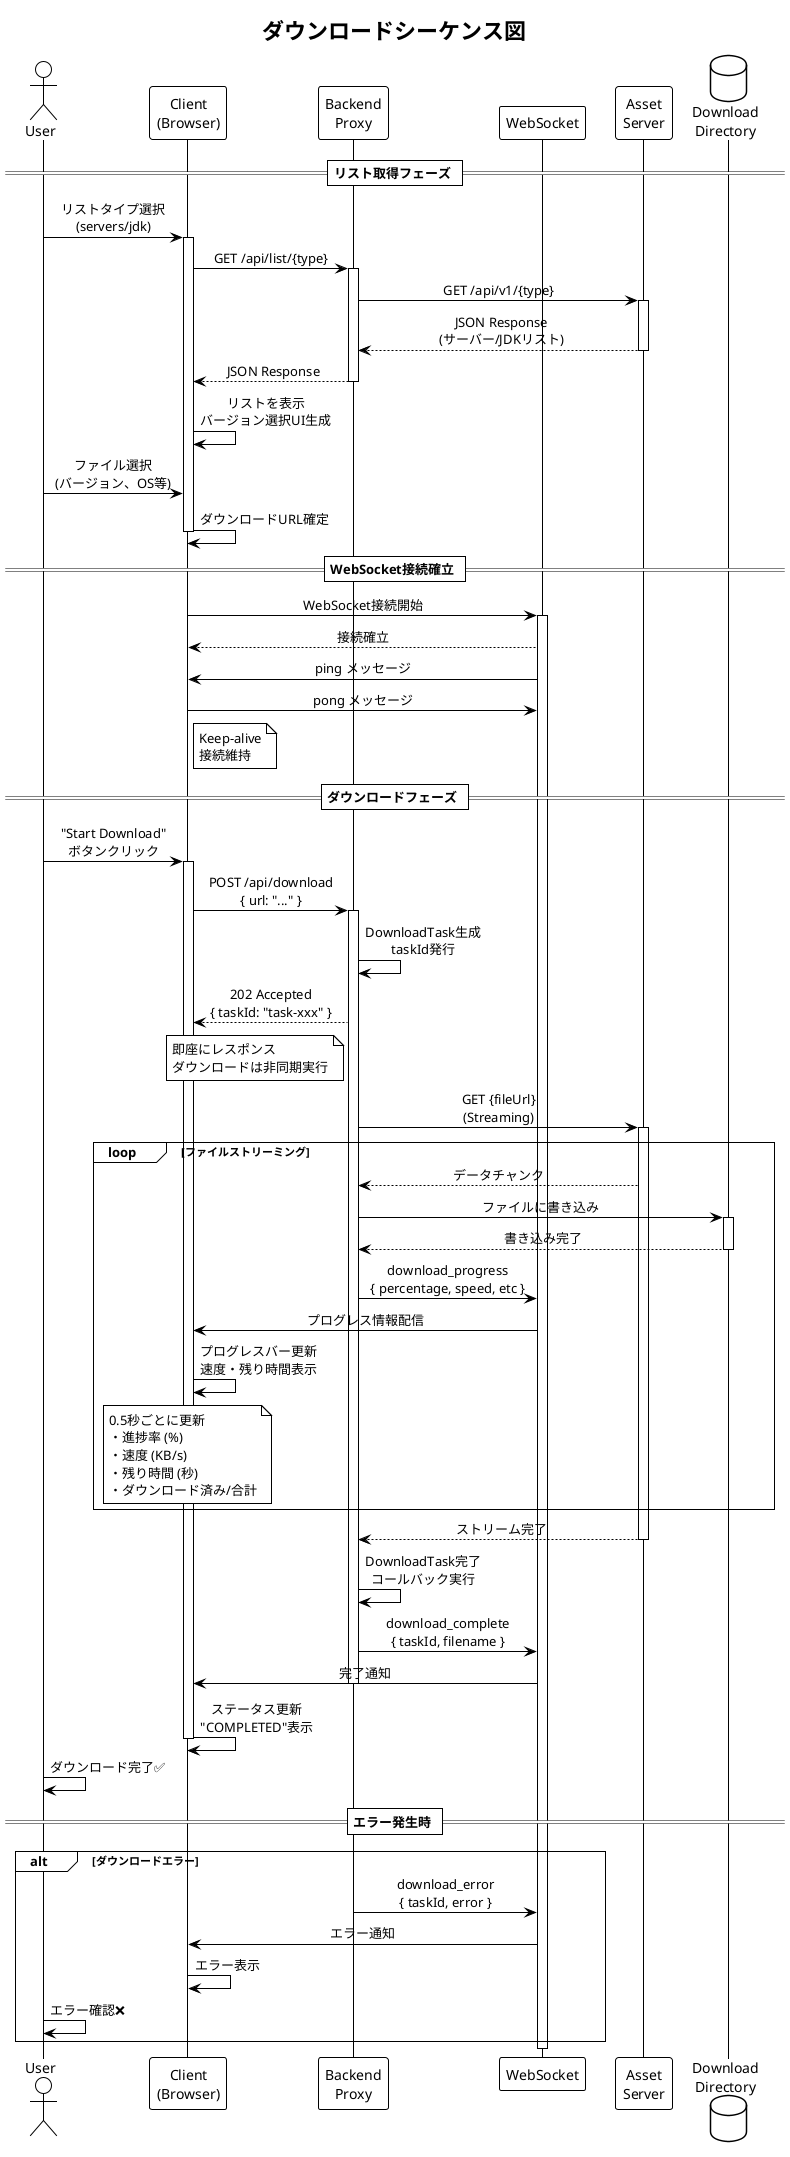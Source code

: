 @startuml Download Sequence Diagram
!theme plain
skinparam backgroundColor #FFFFFF
skinparam sequenceMessageAlign center
skinparam responseMessageBelowArrow true

title ダウンロードシーケンス図

actor User as user
participant "Client\n(Browser)" as client
participant "Backend\nProxy" as backend
participant "WebSocket" as ws
participant "Asset\nServer" as asset
database "Download\nDirectory" as storage

== リスト取得フェーズ ==

user -> client: リストタイプ選択\n(servers/jdk)
activate client

client -> backend: GET /api/list/{type}
activate backend

backend -> asset: GET /api/v1/{type}
activate asset

asset --> backend: JSON Response\n(サーバー/JDKリスト)
deactivate asset

backend --> client: JSON Response
deactivate backend

client -> client: リストを表示\nバージョン選択UI生成

user -> client: ファイル選択\n(バージョン、OS等)
client -> client: ダウンロードURL確定
deactivate client

== WebSocket接続確立 ==

client -> ws: WebSocket接続開始
activate ws
ws --> client: 接続確立
ws -> client: ping メッセージ
client -> ws: pong メッセージ
note right of client
  Keep-alive
  接続維持
end note

== ダウンロードフェーズ ==

user -> client: "Start Download"\nボタンクリック
activate client

client -> backend: POST /api/download\n{ url: "..." }
activate backend

backend -> backend: DownloadTask生成\ntaskId発行

backend --> client: 202 Accepted\n{ taskId: "task-xxx" }
note left of backend
  即座にレスポンス
  ダウンロードは非同期実行
end note

backend -> asset: GET {fileUrl}\n(Streaming)
activate asset

loop ファイルストリーミング
    asset --> backend: データチャンク
    backend -> storage: ファイルに書き込み
    activate storage
    storage --> backend: 書き込み完了
    deactivate storage
    
    backend -> ws: download_progress\n{ percentage, speed, etc }
    ws -> client: プログレス情報配信
    client -> client: プログレスバー更新\n速度・残り時間表示
    
    note over client
      0.5秒ごとに更新
      ・進捗率 (%)
      ・速度 (KB/s)
      ・残り時間 (秒)
      ・ダウンロード済み/合計
    end note
end

asset --> backend: ストリーム完了
deactivate asset

backend -> backend: DownloadTask完了\nコールバック実行

backend -> ws: download_complete\n{ taskId, filename }
ws -> client: 完了通知
deactivate backend

client -> client: ステータス更新\n"COMPLETED"表示
deactivate client

user -> user: ダウンロード完了✅

== エラー発生時 ==

alt ダウンロードエラー
    backend -> ws: download_error\n{ taskId, error }
    ws -> client: エラー通知
    client -> client: エラー表示
    user -> user: エラー確認❌
end

deactivate ws

@enduml
